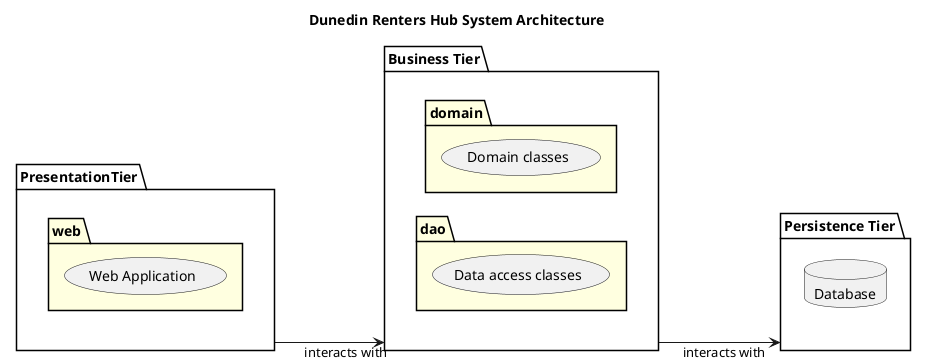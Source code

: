 @startuml
left to right direction 
' ======= Style / Layout Tweaks =======
skinparam guillemet false
skinparam classAttributeIconSize 0
skinparam linetype ortho
skinparam style strictuml

skinparam activity {
  hide empty description
}




' ======= System Architecture Diagram Code =======



'----------Presentation Tier------------
package "PresentationTier" as presentation{
package "web" #lightyellow{
(Web Application)
}
}
'----------------------------------------


'----------Business Tier------------
package "Business Tier" as business{
package "domain" #lightyellow{
(Domain classes)
}

package "dao" #lightyellow{
(Data access classes)
}
}
'------------------------------------



'----------Persistence Tier--------------
package "Persistence Tier" as persistence{
database "Database"
}
'----------------------------------------





' ======= Relationships =======

title <b>Dunedin Renters Hub System Architecture</b>

presentation ----> "interacts with\t\t\t\t\t" business
business ----> "interacts with\t\t\t" persistence






@enduml
